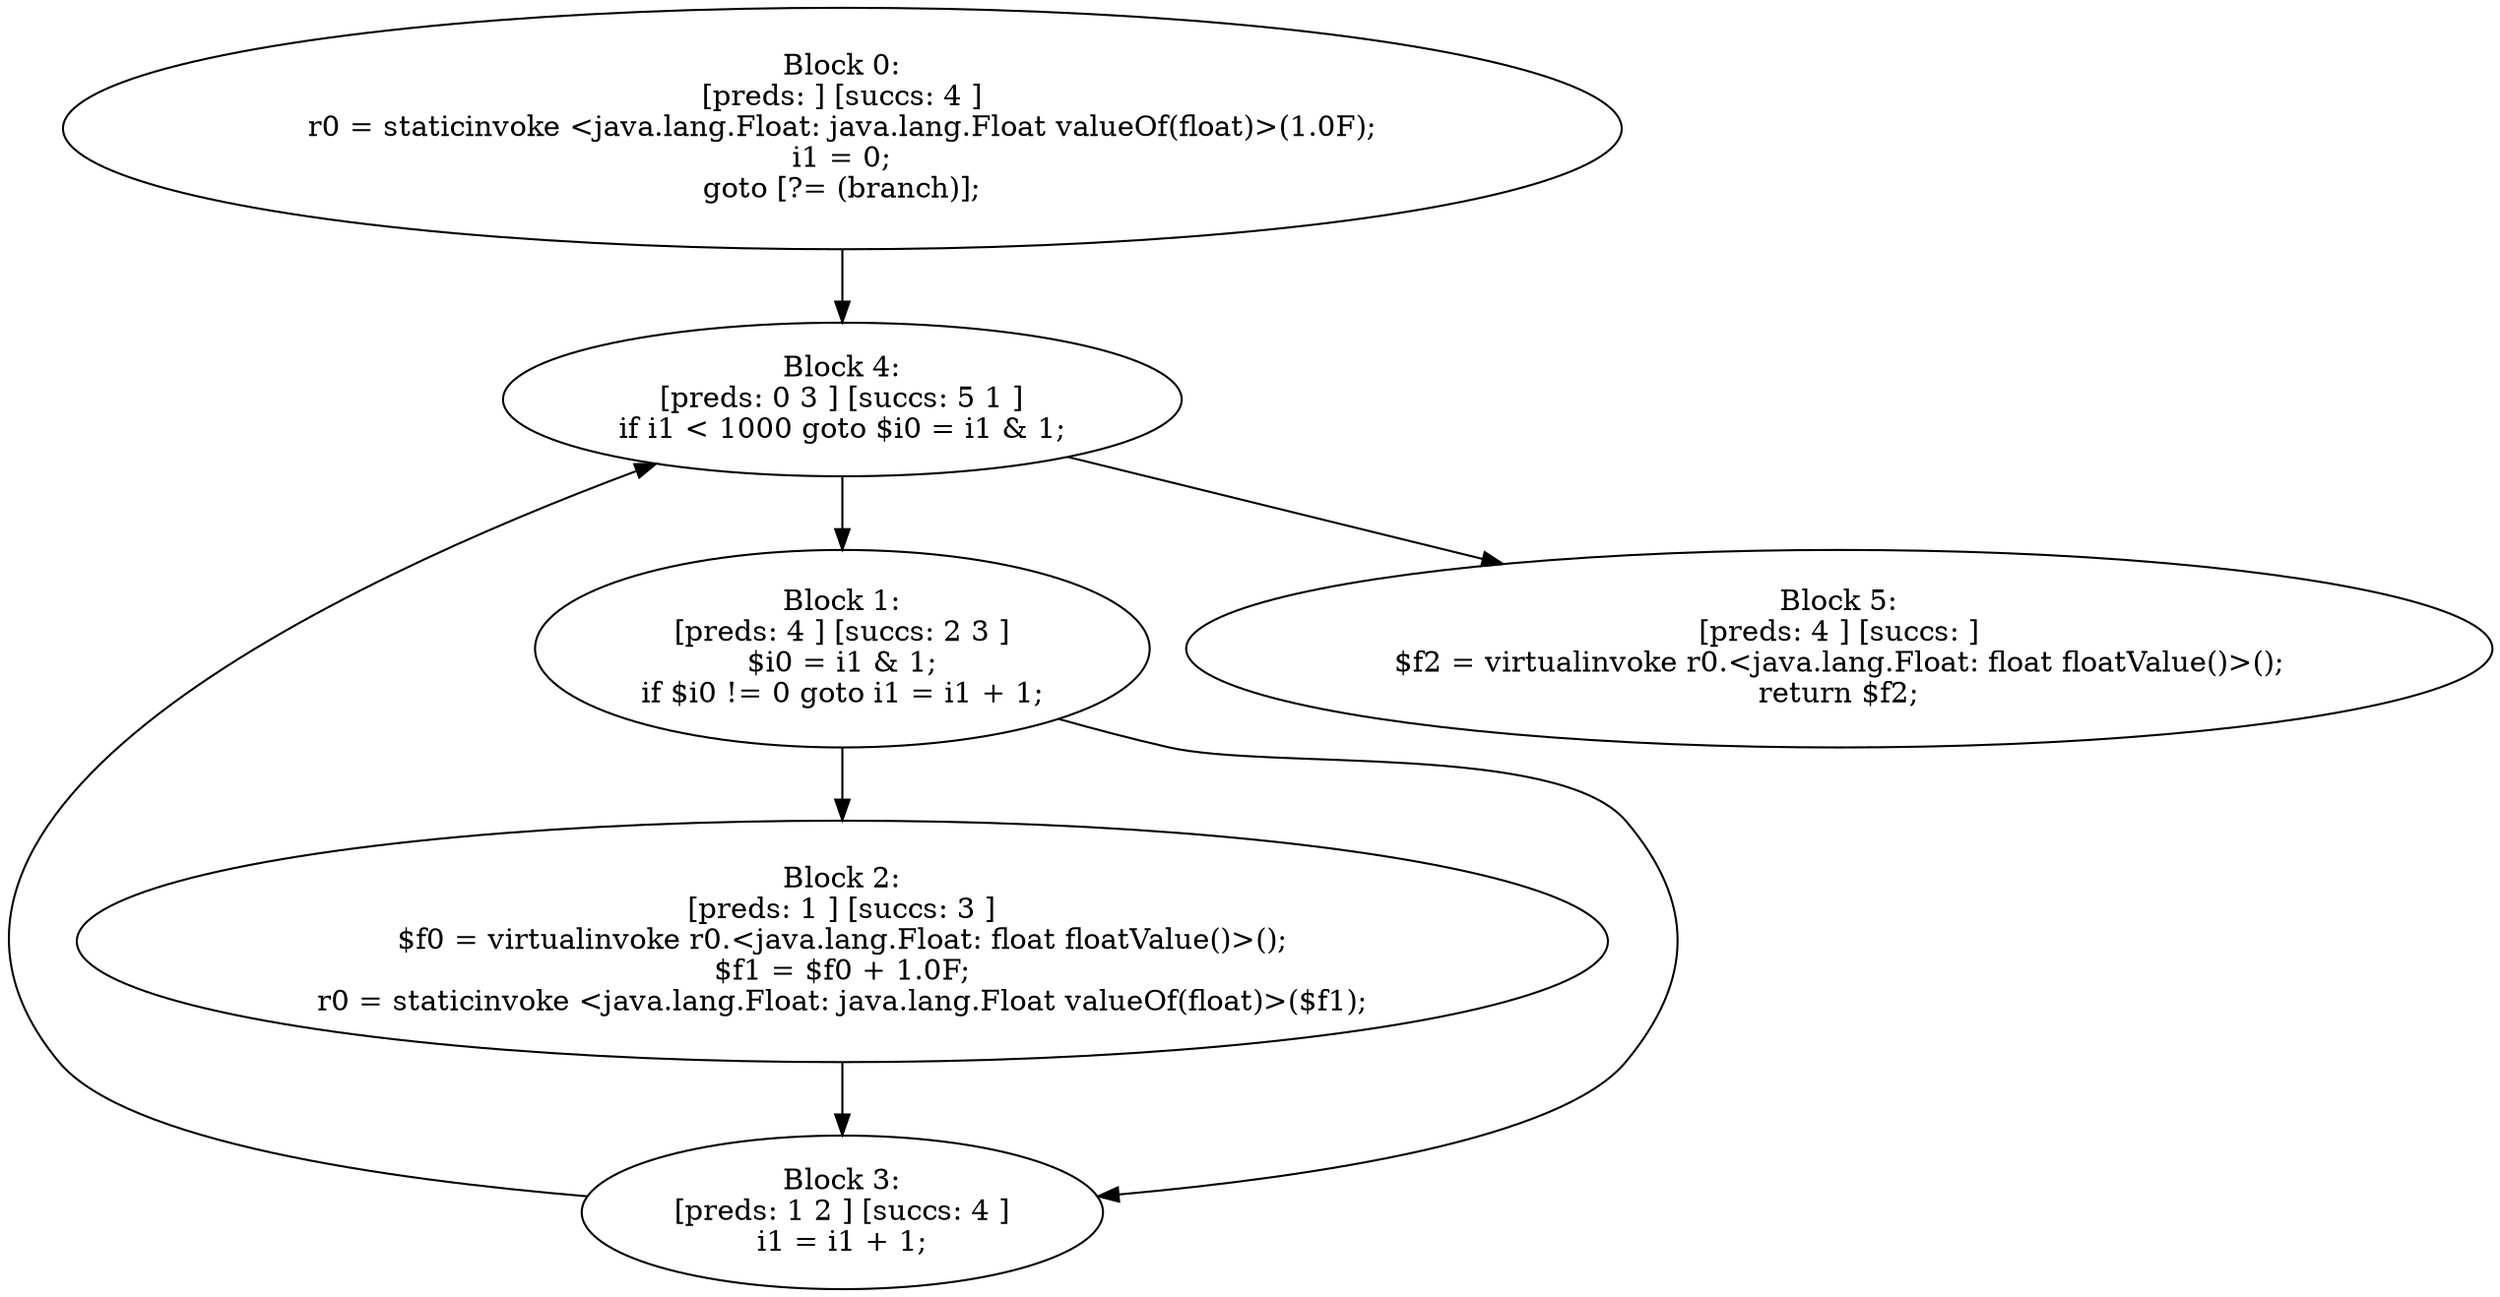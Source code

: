 digraph "unitGraph" {
    "Block 0:
[preds: ] [succs: 4 ]
r0 = staticinvoke <java.lang.Float: java.lang.Float valueOf(float)>(1.0F);
i1 = 0;
goto [?= (branch)];
"
    "Block 1:
[preds: 4 ] [succs: 2 3 ]
$i0 = i1 & 1;
if $i0 != 0 goto i1 = i1 + 1;
"
    "Block 2:
[preds: 1 ] [succs: 3 ]
$f0 = virtualinvoke r0.<java.lang.Float: float floatValue()>();
$f1 = $f0 + 1.0F;
r0 = staticinvoke <java.lang.Float: java.lang.Float valueOf(float)>($f1);
"
    "Block 3:
[preds: 1 2 ] [succs: 4 ]
i1 = i1 + 1;
"
    "Block 4:
[preds: 0 3 ] [succs: 5 1 ]
if i1 < 1000 goto $i0 = i1 & 1;
"
    "Block 5:
[preds: 4 ] [succs: ]
$f2 = virtualinvoke r0.<java.lang.Float: float floatValue()>();
return $f2;
"
    "Block 0:
[preds: ] [succs: 4 ]
r0 = staticinvoke <java.lang.Float: java.lang.Float valueOf(float)>(1.0F);
i1 = 0;
goto [?= (branch)];
"->"Block 4:
[preds: 0 3 ] [succs: 5 1 ]
if i1 < 1000 goto $i0 = i1 & 1;
";
    "Block 1:
[preds: 4 ] [succs: 2 3 ]
$i0 = i1 & 1;
if $i0 != 0 goto i1 = i1 + 1;
"->"Block 2:
[preds: 1 ] [succs: 3 ]
$f0 = virtualinvoke r0.<java.lang.Float: float floatValue()>();
$f1 = $f0 + 1.0F;
r0 = staticinvoke <java.lang.Float: java.lang.Float valueOf(float)>($f1);
";
    "Block 1:
[preds: 4 ] [succs: 2 3 ]
$i0 = i1 & 1;
if $i0 != 0 goto i1 = i1 + 1;
"->"Block 3:
[preds: 1 2 ] [succs: 4 ]
i1 = i1 + 1;
";
    "Block 2:
[preds: 1 ] [succs: 3 ]
$f0 = virtualinvoke r0.<java.lang.Float: float floatValue()>();
$f1 = $f0 + 1.0F;
r0 = staticinvoke <java.lang.Float: java.lang.Float valueOf(float)>($f1);
"->"Block 3:
[preds: 1 2 ] [succs: 4 ]
i1 = i1 + 1;
";
    "Block 3:
[preds: 1 2 ] [succs: 4 ]
i1 = i1 + 1;
"->"Block 4:
[preds: 0 3 ] [succs: 5 1 ]
if i1 < 1000 goto $i0 = i1 & 1;
";
    "Block 4:
[preds: 0 3 ] [succs: 5 1 ]
if i1 < 1000 goto $i0 = i1 & 1;
"->"Block 5:
[preds: 4 ] [succs: ]
$f2 = virtualinvoke r0.<java.lang.Float: float floatValue()>();
return $f2;
";
    "Block 4:
[preds: 0 3 ] [succs: 5 1 ]
if i1 < 1000 goto $i0 = i1 & 1;
"->"Block 1:
[preds: 4 ] [succs: 2 3 ]
$i0 = i1 & 1;
if $i0 != 0 goto i1 = i1 + 1;
";
}
